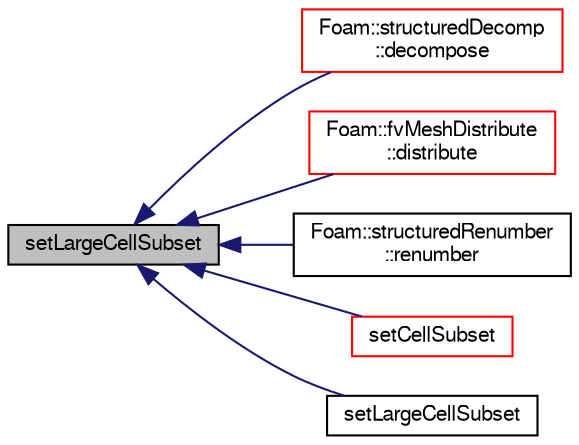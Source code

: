 digraph "setLargeCellSubset"
{
  bgcolor="transparent";
  edge [fontname="FreeSans",fontsize="10",labelfontname="FreeSans",labelfontsize="10"];
  node [fontname="FreeSans",fontsize="10",shape=record];
  rankdir="LR";
  Node416 [label="setLargeCellSubset",height=0.2,width=0.4,color="black", fillcolor="grey75", style="filled", fontcolor="black"];
  Node416 -> Node417 [dir="back",color="midnightblue",fontsize="10",style="solid",fontname="FreeSans"];
  Node417 [label="Foam::structuredDecomp\l::decompose",height=0.2,width=0.4,color="red",URL="$a28626.html#a971139d60fbf525c8a4dae56d9a386da",tooltip="Return for every coordinate the wanted processor number. Use the. "];
  Node416 -> Node420 [dir="back",color="midnightblue",fontsize="10",style="solid",fontname="FreeSans"];
  Node420 [label="Foam::fvMeshDistribute\l::distribute",height=0.2,width=0.4,color="red",URL="$a21454.html#acb11a389cf765470aea69d37a526cf1f",tooltip="Send cells to neighbours according to distribution. "];
  Node416 -> Node430 [dir="back",color="midnightblue",fontsize="10",style="solid",fontname="FreeSans"];
  Node430 [label="Foam::structuredRenumber\l::renumber",height=0.2,width=0.4,color="black",URL="$a29222.html#a43e03f902cbbeb39d4552a7e1cee9e73",tooltip="Return the order in which cells need to be visited, i.e. "];
  Node416 -> Node431 [dir="back",color="midnightblue",fontsize="10",style="solid",fontname="FreeSans"];
  Node431 [label="setCellSubset",height=0.2,width=0.4,color="red",URL="$a22790.html#a7007bf1daafcf75caa93fdb67143236e",tooltip="Set the subset. Create \"oldInternalFaces\" patch for exposed. "];
  Node416 -> Node433 [dir="back",color="midnightblue",fontsize="10",style="solid",fontname="FreeSans"];
  Node433 [label="setLargeCellSubset",height=0.2,width=0.4,color="black",URL="$a22790.html#ac07bac43840c9740c45738692ba00c13",tooltip="setLargeCellSubset but with labelHashSet. "];
}
